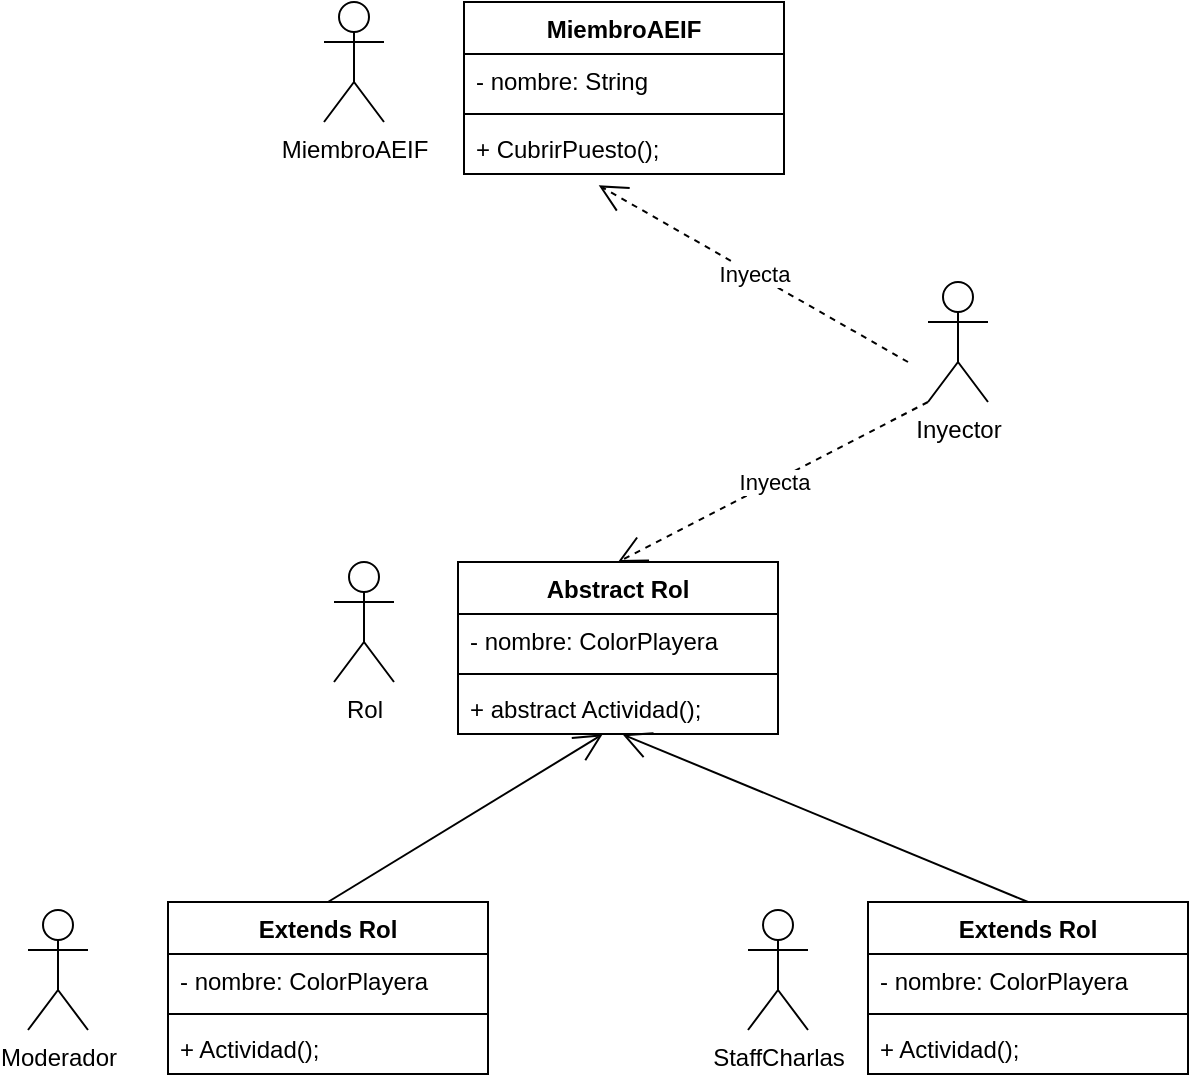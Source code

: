 <mxfile version="20.6.0" type="github"><diagram id="_7y4Hh-7j5K1GeB1jzoS" name="Página-1"><mxGraphModel dx="1703" dy="700" grid="1" gridSize="10" guides="1" tooltips="1" connect="1" arrows="1" fold="1" page="1" pageScale="1" pageWidth="827" pageHeight="1169" math="0" shadow="0"><root><mxCell id="0"/><mxCell id="1" parent="0"/><mxCell id="r01TwMp802dmrDvQ97yS-6" value="MiembroAEIF" style="shape=umlActor;verticalLabelPosition=bottom;verticalAlign=top;html=1;outlineConnect=0;" vertex="1" parent="1"><mxGeometry x="298" y="70" width="30" height="60" as="geometry"/></mxCell><mxCell id="r01TwMp802dmrDvQ97yS-9" value="Moderador" style="shape=umlActor;verticalLabelPosition=bottom;verticalAlign=top;html=1;outlineConnect=0;" vertex="1" parent="1"><mxGeometry x="150" y="524" width="30" height="60" as="geometry"/></mxCell><mxCell id="r01TwMp802dmrDvQ97yS-12" value="MiembroAEIF" style="swimlane;fontStyle=1;align=center;verticalAlign=top;childLayout=stackLayout;horizontal=1;startSize=26;horizontalStack=0;resizeParent=1;resizeParentMax=0;resizeLast=0;collapsible=1;marginBottom=0;" vertex="1" parent="1"><mxGeometry x="368" y="70" width="160" height="86" as="geometry"/></mxCell><mxCell id="r01TwMp802dmrDvQ97yS-13" value="- nombre: String" style="text;strokeColor=none;fillColor=none;align=left;verticalAlign=top;spacingLeft=4;spacingRight=4;overflow=hidden;rotatable=0;points=[[0,0.5],[1,0.5]];portConstraint=eastwest;" vertex="1" parent="r01TwMp802dmrDvQ97yS-12"><mxGeometry y="26" width="160" height="26" as="geometry"/></mxCell><mxCell id="r01TwMp802dmrDvQ97yS-14" value="" style="line;strokeWidth=1;fillColor=none;align=left;verticalAlign=middle;spacingTop=-1;spacingLeft=3;spacingRight=3;rotatable=0;labelPosition=right;points=[];portConstraint=eastwest;strokeColor=inherit;" vertex="1" parent="r01TwMp802dmrDvQ97yS-12"><mxGeometry y="52" width="160" height="8" as="geometry"/></mxCell><mxCell id="r01TwMp802dmrDvQ97yS-15" value="+ CubrirPuesto(); " style="text;strokeColor=none;fillColor=none;align=left;verticalAlign=top;spacingLeft=4;spacingRight=4;overflow=hidden;rotatable=0;points=[[0,0.5],[1,0.5]];portConstraint=eastwest;" vertex="1" parent="r01TwMp802dmrDvQ97yS-12"><mxGeometry y="60" width="160" height="26" as="geometry"/></mxCell><mxCell id="r01TwMp802dmrDvQ97yS-17" value="Rol" style="shape=umlActor;verticalLabelPosition=bottom;verticalAlign=top;html=1;" vertex="1" parent="1"><mxGeometry x="303" y="350" width="30" height="60" as="geometry"/></mxCell><mxCell id="r01TwMp802dmrDvQ97yS-22" value="Abstract Rol" style="swimlane;fontStyle=1;align=center;verticalAlign=top;childLayout=stackLayout;horizontal=1;startSize=26;horizontalStack=0;resizeParent=1;resizeParentMax=0;resizeLast=0;collapsible=1;marginBottom=0;" vertex="1" parent="1"><mxGeometry x="365" y="350" width="160" height="86" as="geometry"/></mxCell><mxCell id="r01TwMp802dmrDvQ97yS-23" value="- nombre: ColorPlayera" style="text;strokeColor=none;fillColor=none;align=left;verticalAlign=top;spacingLeft=4;spacingRight=4;overflow=hidden;rotatable=0;points=[[0,0.5],[1,0.5]];portConstraint=eastwest;" vertex="1" parent="r01TwMp802dmrDvQ97yS-22"><mxGeometry y="26" width="160" height="26" as="geometry"/></mxCell><mxCell id="r01TwMp802dmrDvQ97yS-24" value="" style="line;strokeWidth=1;fillColor=none;align=left;verticalAlign=middle;spacingTop=-1;spacingLeft=3;spacingRight=3;rotatable=0;labelPosition=right;points=[];portConstraint=eastwest;strokeColor=inherit;" vertex="1" parent="r01TwMp802dmrDvQ97yS-22"><mxGeometry y="52" width="160" height="8" as="geometry"/></mxCell><mxCell id="r01TwMp802dmrDvQ97yS-25" value="+ abstract Actividad(); " style="text;strokeColor=none;fillColor=none;align=left;verticalAlign=top;spacingLeft=4;spacingRight=4;overflow=hidden;rotatable=0;points=[[0,0.5],[1,0.5]];portConstraint=eastwest;" vertex="1" parent="r01TwMp802dmrDvQ97yS-22"><mxGeometry y="60" width="160" height="26" as="geometry"/></mxCell><mxCell id="r01TwMp802dmrDvQ97yS-26" value="StaffCharlas" style="shape=umlActor;verticalLabelPosition=bottom;verticalAlign=top;html=1;outlineConnect=0;" vertex="1" parent="1"><mxGeometry x="510" y="524" width="30" height="60" as="geometry"/></mxCell><mxCell id="r01TwMp802dmrDvQ97yS-29" value="Extends Rol" style="swimlane;fontStyle=1;align=center;verticalAlign=top;childLayout=stackLayout;horizontal=1;startSize=26;horizontalStack=0;resizeParent=1;resizeParentMax=0;resizeLast=0;collapsible=1;marginBottom=0;" vertex="1" parent="1"><mxGeometry x="220" y="520" width="160" height="86" as="geometry"/></mxCell><mxCell id="r01TwMp802dmrDvQ97yS-30" value="- nombre: ColorPlayera" style="text;strokeColor=none;fillColor=none;align=left;verticalAlign=top;spacingLeft=4;spacingRight=4;overflow=hidden;rotatable=0;points=[[0,0.5],[1,0.5]];portConstraint=eastwest;" vertex="1" parent="r01TwMp802dmrDvQ97yS-29"><mxGeometry y="26" width="160" height="26" as="geometry"/></mxCell><mxCell id="r01TwMp802dmrDvQ97yS-31" value="" style="line;strokeWidth=1;fillColor=none;align=left;verticalAlign=middle;spacingTop=-1;spacingLeft=3;spacingRight=3;rotatable=0;labelPosition=right;points=[];portConstraint=eastwest;strokeColor=inherit;" vertex="1" parent="r01TwMp802dmrDvQ97yS-29"><mxGeometry y="52" width="160" height="8" as="geometry"/></mxCell><mxCell id="r01TwMp802dmrDvQ97yS-32" value="+ Actividad(); " style="text;strokeColor=none;fillColor=none;align=left;verticalAlign=top;spacingLeft=4;spacingRight=4;overflow=hidden;rotatable=0;points=[[0,0.5],[1,0.5]];portConstraint=eastwest;" vertex="1" parent="r01TwMp802dmrDvQ97yS-29"><mxGeometry y="60" width="160" height="26" as="geometry"/></mxCell><mxCell id="r01TwMp802dmrDvQ97yS-33" value="Extends Rol" style="swimlane;fontStyle=1;align=center;verticalAlign=top;childLayout=stackLayout;horizontal=1;startSize=26;horizontalStack=0;resizeParent=1;resizeParentMax=0;resizeLast=0;collapsible=1;marginBottom=0;" vertex="1" parent="1"><mxGeometry x="570" y="520" width="160" height="86" as="geometry"/></mxCell><mxCell id="r01TwMp802dmrDvQ97yS-34" value="- nombre: ColorPlayera" style="text;strokeColor=none;fillColor=none;align=left;verticalAlign=top;spacingLeft=4;spacingRight=4;overflow=hidden;rotatable=0;points=[[0,0.5],[1,0.5]];portConstraint=eastwest;" vertex="1" parent="r01TwMp802dmrDvQ97yS-33"><mxGeometry y="26" width="160" height="26" as="geometry"/></mxCell><mxCell id="r01TwMp802dmrDvQ97yS-35" value="" style="line;strokeWidth=1;fillColor=none;align=left;verticalAlign=middle;spacingTop=-1;spacingLeft=3;spacingRight=3;rotatable=0;labelPosition=right;points=[];portConstraint=eastwest;strokeColor=inherit;" vertex="1" parent="r01TwMp802dmrDvQ97yS-33"><mxGeometry y="52" width="160" height="8" as="geometry"/></mxCell><mxCell id="r01TwMp802dmrDvQ97yS-36" value="+ Actividad(); " style="text;strokeColor=none;fillColor=none;align=left;verticalAlign=top;spacingLeft=4;spacingRight=4;overflow=hidden;rotatable=0;points=[[0,0.5],[1,0.5]];portConstraint=eastwest;" vertex="1" parent="r01TwMp802dmrDvQ97yS-33"><mxGeometry y="60" width="160" height="26" as="geometry"/></mxCell><mxCell id="r01TwMp802dmrDvQ97yS-39" value="Inyector" style="shape=umlActor;verticalLabelPosition=bottom;verticalAlign=top;html=1;" vertex="1" parent="1"><mxGeometry x="600" y="210" width="30" height="60" as="geometry"/></mxCell><mxCell id="r01TwMp802dmrDvQ97yS-40" value="Inyecta" style="endArrow=open;endSize=12;dashed=1;html=1;rounded=0;entryX=0.421;entryY=1.218;entryDx=0;entryDy=0;entryPerimeter=0;" edge="1" parent="1" target="r01TwMp802dmrDvQ97yS-15"><mxGeometry width="160" relative="1" as="geometry"><mxPoint x="590" y="250" as="sourcePoint"/><mxPoint x="550" y="330" as="targetPoint"/></mxGeometry></mxCell><mxCell id="r01TwMp802dmrDvQ97yS-41" value="Inyecta" style="endArrow=open;endSize=12;dashed=1;html=1;rounded=0;entryX=0.5;entryY=0;entryDx=0;entryDy=0;" edge="1" parent="1" target="r01TwMp802dmrDvQ97yS-22"><mxGeometry width="160" relative="1" as="geometry"><mxPoint x="600" y="270" as="sourcePoint"/><mxPoint x="445.36" y="181.668" as="targetPoint"/></mxGeometry></mxCell><mxCell id="r01TwMp802dmrDvQ97yS-43" value="" style="endArrow=open;endFill=1;endSize=12;html=1;rounded=0;exitX=0.5;exitY=0;exitDx=0;exitDy=0;entryX=0.452;entryY=1.007;entryDx=0;entryDy=0;entryPerimeter=0;" edge="1" parent="1" source="r01TwMp802dmrDvQ97yS-29" target="r01TwMp802dmrDvQ97yS-25"><mxGeometry width="160" relative="1" as="geometry"><mxPoint x="590" y="360" as="sourcePoint"/><mxPoint x="430" y="430" as="targetPoint"/></mxGeometry></mxCell><mxCell id="r01TwMp802dmrDvQ97yS-44" value="" style="endArrow=open;endFill=1;endSize=12;html=1;rounded=0;exitX=0.5;exitY=0;exitDx=0;exitDy=0;entryX=0.514;entryY=1.007;entryDx=0;entryDy=0;entryPerimeter=0;" edge="1" parent="1" source="r01TwMp802dmrDvQ97yS-33" target="r01TwMp802dmrDvQ97yS-25"><mxGeometry width="160" relative="1" as="geometry"><mxPoint x="310" y="530" as="sourcePoint"/><mxPoint x="447.32" y="446.182" as="targetPoint"/></mxGeometry></mxCell></root></mxGraphModel></diagram></mxfile>